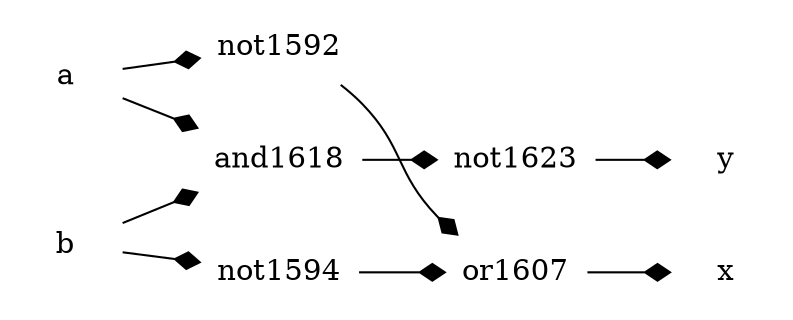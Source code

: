 digraph g {
    // header
    rankdir=LR;
    margin=0.01;
    node [shape="plaintext"];
    edge [arrowhead="diamond"];
    // circuit 
    and1618 [label="and1618", image="../../gates/and_noleads.png"];
    not1592 [label="not1592", image="../../gates/not_noleads.png"];
    not1594 [label="not1594", image="../../gates/not_noleads.png"];
    not1623 [label="not1623", image="../../gates/not_noleads.png"];
    or1607 [label="or1607", image="../../gates/or_noleads.png"];
    var1590[label="x"];
    var1593[label="b"];
    var1596[label="y"];
    var1597[label="a"];
    var1597 -> not1592 ;
    var1593 -> not1594 ;
    not1592 -> or1607 ;
    not1594 -> or1607 ;
    or1607 -> var1590 ;
    var1597 -> and1618 ;
    var1593 -> and1618 ;
    and1618 -> not1623 ;
    not1623 -> var1596 ;
}
